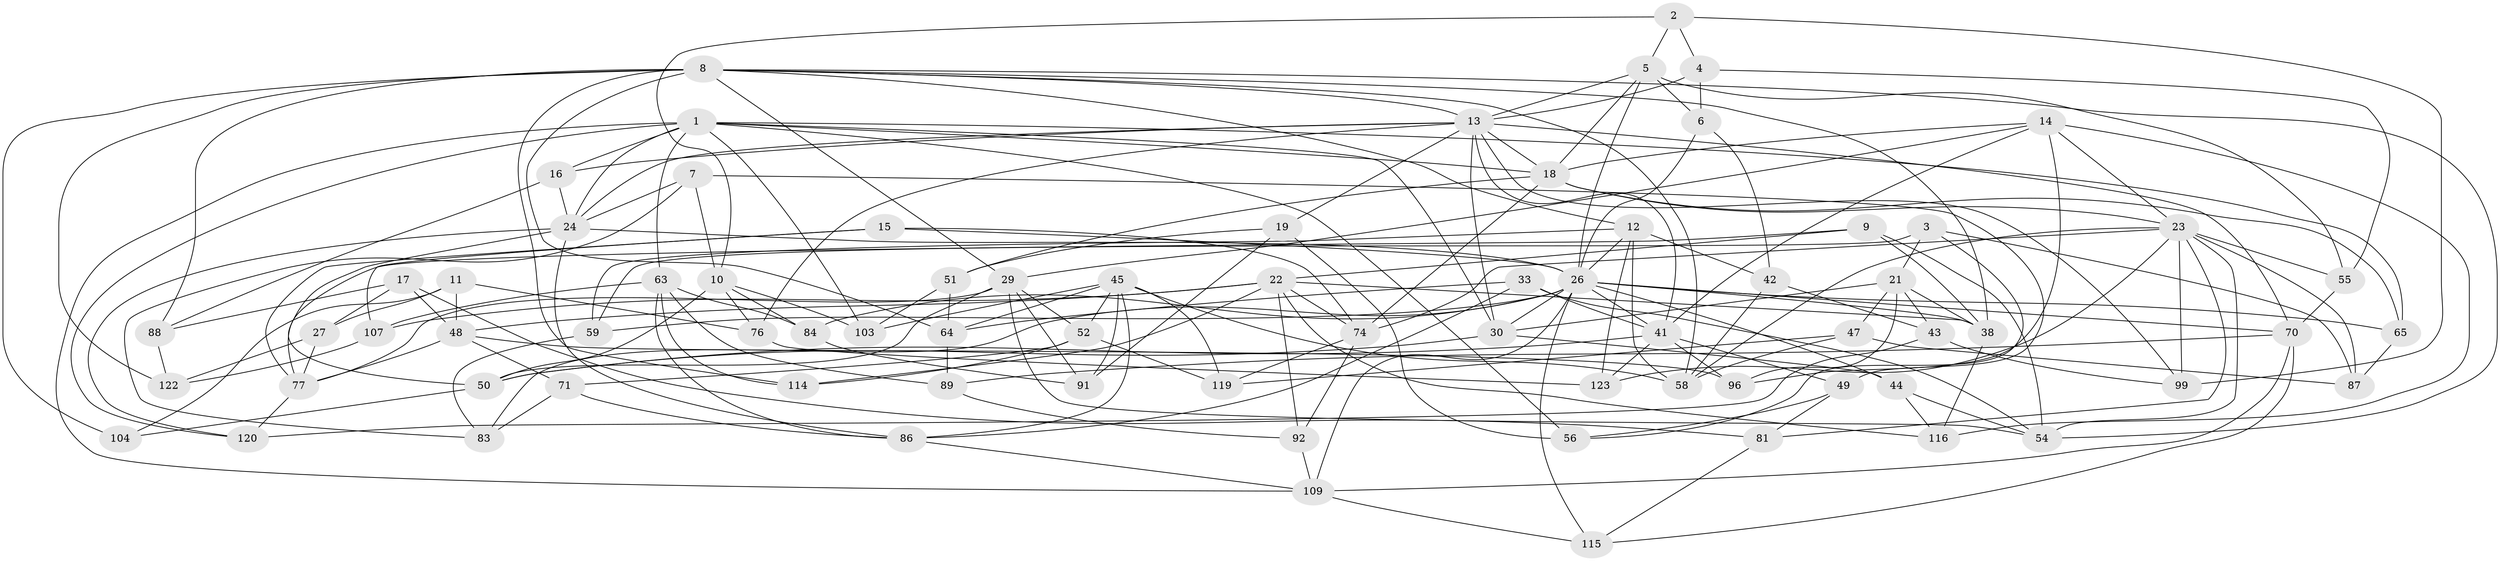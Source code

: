 // original degree distribution, {4: 1.0}
// Generated by graph-tools (version 1.1) at 2025/20/03/04/25 18:20:32]
// undirected, 75 vertices, 198 edges
graph export_dot {
graph [start="1"]
  node [color=gray90,style=filled];
  1 [super="+34+69"];
  2;
  3;
  4;
  5 [super="+32"];
  6;
  7;
  8 [super="+28+79+20"];
  9;
  10 [super="+39"];
  11;
  12 [super="+35"];
  13 [super="+82+68+94+40"];
  14 [super="+25"];
  15;
  16;
  17;
  18 [super="+105+46"];
  19;
  21 [super="+110"];
  22 [super="+93+78"];
  23 [super="+112+37+73"];
  24 [super="+53+60"];
  26 [super="+31+106+36"];
  27;
  29 [super="+62"];
  30 [super="+97"];
  33;
  38 [super="+75"];
  41 [super="+66+90"];
  42;
  43;
  44;
  45 [super="+61+108"];
  47;
  48 [super="+67"];
  49;
  50 [super="+72"];
  51;
  52 [super="+85"];
  54 [super="+57"];
  55;
  56;
  58 [super="+125"];
  59;
  63 [super="+98"];
  64 [super="+101"];
  65;
  70 [super="+111"];
  71;
  74 [super="+80"];
  76;
  77 [super="+102"];
  81;
  83;
  84;
  86 [super="+95"];
  87;
  88;
  89;
  91;
  92;
  96;
  99;
  103;
  104;
  107;
  109 [super="+121"];
  114;
  115;
  116;
  119;
  120;
  122;
  123;
  1 -- 103;
  1 -- 16;
  1 -- 18;
  1 -- 65;
  1 -- 120;
  1 -- 109;
  1 -- 63;
  1 -- 56;
  1 -- 24;
  1 -- 30;
  2 -- 4;
  2 -- 99;
  2 -- 10;
  2 -- 5;
  3 -- 59;
  3 -- 56;
  3 -- 21;
  3 -- 87;
  4 -- 55;
  4 -- 6;
  4 -- 13;
  5 -- 6;
  5 -- 13;
  5 -- 26;
  5 -- 18;
  5 -- 55;
  6 -- 42;
  6 -- 26;
  7 -- 49;
  7 -- 83;
  7 -- 10;
  7 -- 24;
  8 -- 104 [weight=2];
  8 -- 29;
  8 -- 58;
  8 -- 122;
  8 -- 64;
  8 -- 114;
  8 -- 54;
  8 -- 88;
  8 -- 12;
  8 -- 38;
  8 -- 13;
  9 -- 54;
  9 -- 77;
  9 -- 22;
  9 -- 38;
  10 -- 103;
  10 -- 84;
  10 -- 76;
  10 -- 50;
  11 -- 76;
  11 -- 27;
  11 -- 104;
  11 -- 48;
  12 -- 59;
  12 -- 42;
  12 -- 26;
  12 -- 123;
  12 -- 58;
  13 -- 16;
  13 -- 76;
  13 -- 70;
  13 -- 30;
  13 -- 24;
  13 -- 99;
  13 -- 19;
  13 -- 41;
  13 -- 18;
  14 -- 29;
  14 -- 96;
  14 -- 116;
  14 -- 23;
  14 -- 41;
  14 -- 18;
  15 -- 74;
  15 -- 107;
  15 -- 77;
  15 -- 26;
  16 -- 88;
  16 -- 24;
  17 -- 48;
  17 -- 81;
  17 -- 27;
  17 -- 88;
  18 -- 65;
  18 -- 51;
  18 -- 74;
  18 -- 23;
  19 -- 51;
  19 -- 56;
  19 -- 91;
  21 -- 96;
  21 -- 43;
  21 -- 30;
  21 -- 38;
  21 -- 47;
  22 -- 38;
  22 -- 116;
  22 -- 48;
  22 -- 114;
  22 -- 92;
  22 -- 74;
  22 -- 107;
  23 -- 123;
  23 -- 87;
  23 -- 81;
  23 -- 99;
  23 -- 58;
  23 -- 74;
  23 -- 55;
  23 -- 54;
  24 -- 50;
  24 -- 86;
  24 -- 26;
  24 -- 120;
  26 -- 83;
  26 -- 70;
  26 -- 65;
  26 -- 115;
  26 -- 84;
  26 -- 59;
  26 -- 44;
  26 -- 41;
  26 -- 38;
  26 -- 109;
  26 -- 30;
  27 -- 122;
  27 -- 77;
  29 -- 77;
  29 -- 52 [weight=2];
  29 -- 91;
  29 -- 54;
  29 -- 50;
  30 -- 50;
  30 -- 44;
  33 -- 41;
  33 -- 86;
  33 -- 64;
  33 -- 54;
  38 -- 116;
  41 -- 96;
  41 -- 49;
  41 -- 50;
  41 -- 123;
  42 -- 43;
  42 -- 58;
  43 -- 120;
  43 -- 99;
  44 -- 54;
  44 -- 116;
  45 -- 64 [weight=2];
  45 -- 119;
  45 -- 58;
  45 -- 91;
  45 -- 103;
  45 -- 52;
  45 -- 86;
  47 -- 87;
  47 -- 119;
  47 -- 58;
  48 -- 96;
  48 -- 71;
  48 -- 77;
  49 -- 81;
  49 -- 56;
  50 -- 104;
  51 -- 103;
  51 -- 64;
  52 -- 71;
  52 -- 114;
  52 -- 119;
  55 -- 70;
  59 -- 83;
  63 -- 89;
  63 -- 84;
  63 -- 86;
  63 -- 107;
  63 -- 114;
  64 -- 89;
  65 -- 87;
  70 -- 115;
  70 -- 89;
  70 -- 109;
  71 -- 86;
  71 -- 83;
  74 -- 92;
  74 -- 119;
  76 -- 123;
  77 -- 120;
  81 -- 115;
  84 -- 91;
  86 -- 109;
  88 -- 122;
  89 -- 92;
  92 -- 109;
  107 -- 122;
  109 -- 115;
}

